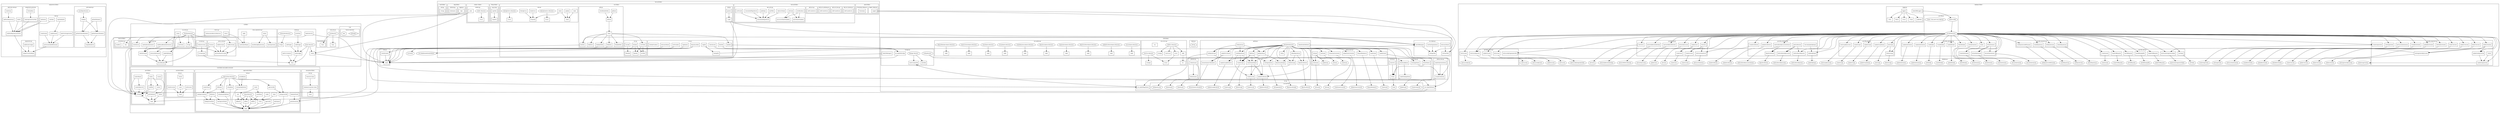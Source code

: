 digraph QuickFeed {
    node [shape = ellipse; fontname = "Sans 10"; fontsize = 10;];
    edge [fontname = "Sans 10"; fontsize = 9;];
    graph [fontname = "Sans 10"; fontsize = 10;];

    subgraph cluster_assignments {
        label = "assignments (folder)";

        subgraph cluster_assignments_parser_go {
            label = "assignments_parser.go";

            assignments_newAssignmentFromFile [label = "newAssignmentFromFile()";shape = box;];
            assignments_FixDeadline [label = "FixDeadline()";shape = box;];
            assignments_FixDeadline -> assignments_newAssignmentFromFile;
        }
        assignments_newAssignmentFromFile -> assignments_readTestsRepositoryContent;

        subgraph cluster_assignments_go {
            label = "assignments.go";

            assignments_UpdateFromTestsRepo [label = "UpdateFromTestsRepo()";shape = box;];
            assignments_buildDockerImage [label = "buildDockerImage()";shape = box;];
            assignments_buildDockerImage -> assignments_UpdateFromTestsRepo;
        }

        subgraph cluster_pull_request_go {
            label = "pull_request.go";

            assignments_countMap [label = "countMap (Receiver)";];
            assignments_countMap -> assignments_initialize;
            assignments_initialize [label = "initialize()";shape = box;];
            assignments_initialize -> {assignments_getNextTeacherReviewer assignments_getNextStudentReviewer};


            assignments_AssignReviewers [label = "AssignReviewers()";shape = box;];
            assignments_getNextReviewer [label = "getNextReviewer()";shape = box;];
            assignments_getNextReviewer -> {assignments_getNextTeacherReviewer assignments_getNextStudentReviewer};


            assignments_getNextTeacherReviewer [label = "getNextTeacherReviewer()";shape = box;];
            assignments_getNextTeacherReviewer -> assignments_AssignReviewers;
            assignments_getNextStudentReviewer [label = "getNextStudentReviewer()";shape = box;];
            assignments_getNextStudentReviewer -> assignments_AssignReviewers;
        }

        subgraph cluster_tasks_go {
            label = "tasks.go";

            assignments_taskName [label = "taskName()";shape = box;];
            assignments_newTask [label = "newTask()";shape = box;];
            assignments_tasksFromAssignments [label = "tasksFromAssignments()";shape = box;];
            assignments_tasksFromAssignments -> assignments_synchronizeTasksWithIssues;
            assignments_mapTasksByID [label = "mapTasksByID()";shape = box;];
            assignments_mapTasksByID -> assignments_updateIssues;
            assignments_synchronizeTasksWithIssues [label = "synchronizeTasksWithIssues()";shape = box;];
            assignments_createIssues [label = "createIssues()";shape = box;];
            assignments_createIssues -> assignments_synchronizeTasksWithIssues;
            assignments_updateIssues [label = "updateIssues()";shape = box;];
            assignments_updateIssues -> assignments_synchronizeTasksWithIssues;
        }
        assignments_synchronizeTasksWithIssues -> assignments_UpdateFromTestsRepo;
        assignments_newTask -> assignments_readTestsRepositoryContent;
        assignments_taskName -> assignments_readTestsRepositoryContent;

        subgraph cluster_walk_tests_repo_go {
            label = "walk_tests_repo.go";

            assignments_matchAny [label = "matchAny()";shape = box;];
            assignments_matchAny -> assignments_walkTestsRepository;
            assignments_match [label = "match()";shape = box;];
            assignments_match -> assignments_readTestsRepositoryContent;
            assignments_readTestsRepositoryContent [label = "readTestsRepositoryContent()";shape = box;];
            assignments_walkTestsRepository [label = "walkTestsRepository()";shape = box;];
            assignments_walkTestsRepository -> assignments_readTestsRepositoryContent;
        }
        assignments_readTestsRepositoryContent -> assignments_UpdateFromTestsRepo
    }

    subgraph cluster_ci {
        label = "ci (folder)";

        subgraph cluster_ci_go {
            label = "ci.go";

            subgraph cluster_runner_interface {
                label = "Runner (interface)";

                ci_Job [label = "Job (type)";shape = diamond;];
                ci_Run [label = "Run()";];
            }
        }

        subgraph cluster_clone_repositories_go {
            label = "clone_repositories.go";

            ci_cloneMissingRepositories [label = "cloneMissingRepositories()";shape = box;];
            ci_hasAssignment [label = "hasAssignment()";shape = box;];
            ci_scanStudentRepo [label = "scanStudentRepo()";shape = box;];
            ci_exists [label = "exists()";shape = box;];
            ci_exists -> ci_cloneMissingRepositories;
            ci_exists -> ci_hasAssignment;
            ci_walk [label = "walk()";shape = box;];
            ci_walk -> ci_scanStudentRepo;
        }

        subgraph cluster_docker_go {
            label = "docker.go";

            ci_Docker [label = "Docker (Receiver)";];
            ci_Docker -> {ci_Close ci_docker_Run ci_createImage};



            ci_NewDockerCI [label = "NewDockerCI()";shape = box;];
            ci_Close [label = "Close()";shape = box;];
            ci_docker_Run [label = "Run()";shape = box;];
            ci_createImage [label = "createImage()";shape = box;];
            ci_createImage -> ci_docker_Run;
            ci_waitForContainer [label = "waitForContainer()";shape = box;];
            ci_waitForContainer -> ci_docker_Run;
            ci_pullImage [label = "pullImage()";shape = box;];
            ci_pullImage -> ci_createImage;
            ci_buildImage [label = "buildImage()";shape = box;];
            ci_buildImage -> ci_createImage;
            ci_printInfo [label = "printInfo()";shape = box;];
            ci_printInfo -> ci_buildImage;
            ci_dockerJSON [label = "dockerJSON (Receiver)";];
            ci_dockerJSON -> ci_dockerJSON_String;
            ci_dockerJSON_String [label = "String()";shape = box;];
        }

        subgraph cluster_local_unix_go {
            label = "local_unix.go";

            ci_Local [label = "Local (Receiver)";];
            ci_Local -> ci_local_unix_Run;
            ci_local_unix_Run [label = "Run()";shape = box;];
        }

        subgraph cluster_local_windows_go {
            label = "local_windows.go";

            ci_Local [label = "Local (Receiver)";];
            ci_Local -> ci_local_windows_Run;
            ci_local_windows_Run [label = "Run()";shape = box;];
        }

        subgraph cluster_metrics_go {
            label = "metrics.go";

            ci_TestExecutionMetricsCollectors [label = "TestExecutionMetricsCollectors()";shape = box;];
            ci_timer [label = "timer()";shape = box;];
        }

        subgraph cluster_parse_script_go {
            label = "parse_script.go";

            ci_parseTestRunnerScript [label = "parseTestRunnerScript()";shape = box;];
            ci_loadRunScript [label = "loadRunScript()";shape = box;];
            ci_loadRunScript -> ci_parseTestRunnerScript;
            ci_parseRunScript [label = "loadRunScript()";shape = box;];
            ci_parseRunScript -> ci_parseTestRunnerScript;
            ci_EnvVars [label = "EnvVars()";shape = box;];
            ci_EnvVars -> ci_parseTestRunnerScript;
        }

        subgraph cluster_record_results_go {
            label = "record_results.go";

            ci_RecordResults [label = "RecordResults()";shape = box;];
            ci_previousSubmission [label = "previousSubmission()";shape = box;];
            ci_previousSubmission -> ci_RecordResults;
            ci_newSubmission [label = "newSubmission()";shape = box;];
            ci_newSubmission -> ci_RecordResults;
            ci_newManualReviewSubmission [label = "newManualReviewSubmission()";shape = box;];
            ci_newManualReviewSubmission -> ci_newSubmission;
            ci_newTestRunSubmission [label = "newTestRunSubmission()";shape = box;];
            ci_newTestRunSubmission -> ci_newSubmission;
            ci_updateSlipDays [label = "updateSlipDays()";shape = box;];
            ci_updateSlipDays -> ci_RecordResults;
            ci_GetOwners [label = "GetOwners()";shape = box;];
        }

        subgraph cluster_run_tests_go {
            label = "run_tests.go";

            ci_RunData [label = "RunData (Receiver)";];
            ci_RunData -> {ci_RunData_String};


            ci_RunData_String [label = "String()";shape = box;];
            ci_RunTests [label = "RunTests()";shape = box;];
            ci_clone [label = "clone()";shape = box;];
            ci_clone -> ci_RunTests;
        }
        ci_RunData -> {ci_parseTestRunnerScript ci_loadRunScript ci_RecordResults ci_previousSubmission ci_newSubmission ci_newManualReviewSubmission ci_newTestRunSubmission ci_updateSlipDays ci_GetOwners};




        ci_RunData_String -> ci_parseTestRunnerScript;

        subgraph cluster_truncate_go {
            label = "truncate.go";

            ci_truncateLog [label = "truncateLog()";shape = box;];
            ci_findScoreLines [label = "findScoreLines()";shape = box;];
            ci_findScoreLines -> ci_truncateLog;
        }
        ci_truncateLog -> ci_docker_Run;
    }
    // cluster_docker_go
    ci_NewDockerCI -> qcm_runTests;
    ci_NewDockerCI -> main;
    ci_Close -> main;

    // cluster_metrics_go
    ci_TestExecutionMetricsCollectors -> metrics_init;
    ci_timer -> ci_scanStudentRepo;

    // cluster_parse_script_go
    ci_EnvVars -> qcm_runTests;

    // cluster_run_tests_go
    ci_RunTests -> qcm_runTests;

    subgraph cluster_cmd {
        label = "cmd (folder) executable commands";

        subgraph cluster_anonymize {
            label = "anonymize (folder)";

            subgraph cluster_anonymize_main_go {
                label = "main.go";

                Statement [label = "Statement (class)";shape = box;];
                Statement -> DatabaseAnonymizer;
                DatabaseAnonymizer [label = "DatabaseAnonymizer (class)";shape = box;];
                DatabaseAnonymizer -> anonymize_main;

                anonymize_main [label = "main()";shape = box;];
            }
        }

        subgraph cluster_approvelist {
            label = "approvelist (folder)";

            subgraph cluster_approvelist_main_go {
                label = "main.go";

                NewQuickFeed [label = "NewQuickFeed()";shape = box;];
                NewQuickFeed -> approvelist_getSubmissions;
                approvelist_main [label = "main()";shape = box;];
                output [label = "output (Receiver)";];
                output -> {addFS addQF addBoth Print};
                newOutput [label = "newOutput()";shape = box;];
                newOutput -> approvelist_main;
                addFS [label = "addFS()";shape = box;];
                addFS -> approvelist_main;
                addQF [label = "addQF()";shape = box;];
                addQF -> approvelist_main;
                addBoth [label = "addBoth()";shape = box;];
                addBoth -> approvelist_main;
                Print [label = "Print()";shape = box;];
                Print -> approvelist_main;
                approved [label = "approved()";shape = box;];
                approved -> approvelist_main;
                head [label = "head()";shape = box;];
                head -> Print;
                out [label = "out()";shape = box;];
                out -> addFS;
                out -> addBoth;
                outNoRow [label = "outNoRow()";shape = box;];
                outNoRow -> addQF;
                mark [label = "mark()";shape = box;];
                mark -> out;
                mark -> outNoRow;
                Keys [label = "Keys()";shape = box;];
                Keys -> Print;
                approvelist_getSubmissions [label = "getSubmissions()";shape = box;];
                approvelist_getSubmissions -> approvelist_main;
                partialMatch [label = "partialMatch()";shape = box;];
                partialMatch -> lookupRowByName;
                fileName [label = "fileName()";shape = box;];
                fileName -> loadApproveSheet;
                fileName -> saveApproveSheet;
                approveSheet [label = "approveSheet (Receiver)";];
                approveSheet -> {fullName studentNum lookupStudentByRow lookupRow lookupRowByName setApproveCell approveCell};
                newApproveSheet [label = "newApproveSheet()";shape = box;];
                newApproveSheet -> loadApproveSheet;
                fullName [label = "fullName()";shape = box;];
                fullName -> newApproveSheet;
                fullName -> lookupStudentByRow;
                studentNum [label = "studentNum()";shape = box;];
                studentNum -> newApproveSheet;
                lookupStudentByRow [label = "lookupStudentByRow()";shape = box;];
                lookupStudentByRow -> approvelist_main;
                lookupRow [label = "lookupRow()";shape = box;];
                lookupRow -> approvelist_main;
                lookupRowByName [label = "lookupRowByName()";shape = box;];
                lookupRowByName -> approvelist_main;
                setApproveCell [label = "setApproveCell()";shape = box;];
                setApproveCell -> approvelist_main;
                approveCell [label = "approveCell()";shape = box;];
                approveCell -> setApproveCell;
                loadApproveSheet [label = "loadApproveSheet()";shape = box;];
                loadApproveSheet -> approvelist_main;
                saveApproveSheet [label = "saveApproveSheet()";shape = box;];
                saveApproveSheet -> approvelist_main;
            }
        }

        subgraph cluster_qcm {
            label = "qcm (folder)";

            subgraph cluster_qcm_main_go {
                label = "main.go";

                qcm_main [label = "main()";shape = box;];
                qcm_runTests [label = "runTests()";shape = box;];
                qcm_runTests -> qcm_main;
                qcm_runner [label = "runner()";shape = box;];
                qcm_runTests -> qcm_runTests;
                qcm_getSCMClient [label = "getSCMClient()";shape = box;];
                qcm_getSCMClient -> qcm_main;
                qcm_studentRepo [label = "studentRepo()";shape = box;];
                qcm_studentRepo -> {qcm_studentRepoUrl qcm_runTests};


                qcm_studentRepoUrl [label = "studentRepoUrl()";shape = box;];
                qcm_studentRepoUrl -> qcm_runTests;
                qcm_clone [label = "clone()";shape = box;];
                qcm_clone -> qcm_main;
                qcm_readFile [label = "readFile()";shape = box;];
                qcm_readFile -> qcm_runTests;
                qcm_exists [label = "exists()";shape = box;];
                qcm_exists -> qcm_main;
                qcm_check [label = "check()";shape = box;];
                qcm_check -> qcm_readFile;
                qcm_check -> qcm_clone;
                qcm_check -> qcm_getSCMClient;
                qcm_check -> qcm_runTests;
                qcm_check -> qcm_runTests;
            }
        }

        subgraph cluster_vercheck {
            label = "vercheck (folder)";

            subgraph cluster_vercheck_main_go {
                label = "main.go";

                vercheck_main [label = "main()";shape = box;];

                checkVersions [label = "checkVersions()";shape = box;];
                checkVersions -> vercheck_main;
                toolVersion [label = "toolVersion()";shape = box;];
                toolVersion -> vercheck_main;
                scan [label = "scan()";shape = box;];
                scan -> vercheck_main;
                vercheck_check [label = "check()";shape = box;];
                vercheck_check -> scan;
            }
        }
    }

    subgraph cluster_database {
        label = "database (folder)";

        subgraph cluster_logger_go {
            label = "logger.go";

            NewGORMLogger [label = "NewGORMLogger()";shape = box;];

            LogMode [label = "LogMode()";shape = box;];
            Info [label = "Info()";shape = box;];
            Warn [label = "Warn()";shape = box;];
            Error [label = "Error()";shape = box;];
            Trace [label = "Trace()";shape = box;];

            logger [label = "logger()";shape = box;];
            logger -> {LogMode Info Warn Error Trace};
        }

        subgraph cluster_gormdb_go {
            label = "gormdb.go";

            GormDB [label = "GormDB (Receiver)";];

            NewGormDB [label = "NewGormDB()";];
            NewGormDB -> GormDB;
            Close [label = "Close() - Only used in test_helper.go";];
        }
        NewGORMLogger -> NewGormDB;

        subgraph cluster_database_go {
            label = "database.go";

            database_CreateUser [label = "CreateUser()";];
            database_GetUserByRemoteIdentity [label = "GetUserByRemoteIdentity()";];
            database_GetUser [label = "GetUser()";];
            database_GetUserWithEnrollments [label = "GetUserWithEnrollments()";];
            database_GetUserByCourse [label = "GetUserByCourse()";];
            database_GetUsers [label = "GetUsers()";];
            database_UpdateUser [label = "UpdateUser()";];

            database_CreateCourse [label = "CreateCourse()";];
            database_GetCourse [label = "GetCourse()";];
            database_GetCourseByOrganizationID [label = "GetCourseByOrganizationID()";];
            database_GetCourses [label = "GetCourses()";];
            database_GetCoursesByUser [label = "GetCoursesByUser()";];
            database_GetCourseTeachers [label = "GetCourseTeachers()";];
            database_UpdateCourse [label = "UpdateCourse()";];

            database_CreateEnrollment [label = "CreateEnrollment()";];
            database_RejectEnrollment [label = "RejectEnrollment()";];
            database_UpdateEnrollment [label = "UpdateEnrollment()";];
            database_GetEnrollmentByCourseAndUser [label = "GetEnrollmentByCourseAndUser()";];
            database_GetEnrollmentsByCourse [label = "GetEnrollmentsByCourse()";];
            database_GetEnrollmentsByUser [label = "GetEnrollmentsByUser()";];

            database_CreateGroup [label = "CreateGroup()";];
            database_UpdateGroup [label = "UpdateGroup()";];
            database_UpdateGroupStatus [label = "UpdateGroupStatus()";];
            database_DeleteGroup [label = "DeleteGroup()";];
            database_GetGroup [label = "GetGroup()";];
            database_GetGroupsByCourse [label = "GetGroupsByCourse()";];

            database_CreateAssignment [label = "CreateAssignment()";];
            database_GetAssignment [label = "GetAssignment()";];
            database_GetAssignmentsByCourse [label = "GetAssignmentsByCourse()";];
            database_UpdateAssignments [label = "UpdateAssignments()";];
            database_CreateBenchmark [label = "CreateBenchmark()";];
            database_UpdateBenchmark [label = "UpdateBenchmark()";];
            database_DeleteBenchmark [label = "DeleteBenchmark()";];
            database_CreateCriterion [label = "CreateCriterion()";];
            database_UpdateCriterion [label = "UpdateCriterion()";];
            database_DeleteCriterion [label = "DeleteCriterion()";];

            database_CreateSubmission [label = "CreateSubmission()";];
            database_GetSubmission [label = "GetSubmission()";];
            database_GetLastSubmission [label = "GetLastSubmission()";];
            database_GetLastSubmissions [label = "GetLastSubmissions()";];
            database_GetSubmissions [label = "GetSubmissions()";];
            database_GetCourseSubmissions [label = "GetCourseSubmissions()";];
            database_UpdateSubmission [label = "UpdateSubmission()";];
            database_UpdateSubmissions [label = "UpdateSubmissions()";];
            database_GetReview [label = "GetReview()";];
            database_CreateReview [label = "CreateReview()";];
            database_UpdateReview [label = "UpdateReview()";];
            database_DeleteReview [label = "DeleteReview()";];
            database_GetBenchmarks [label = "GetBenchmarks()";];
            database_CreateRepository [label = "CreateRepository()";];
            database_GetRepositories [label = "GetRepositories()";];
            database_DeleteRepository [label = "DeleteRepository()";];
            database_GetRepositoriesWithIssues [label = "GetRepositoriesWithIssues()";];

            database_GetTasks [label = "GetTasks()";];
            database_CreateIssues [label = "CreateIssues()";];
            database_SynchronizeAssignmentTasks [label = "SynchronizeAssignmentTasks()";];
            database_CreatePullRequest [label = "CreatePullRequest()";];
            database_GetPullRequest [label = "GetPullRequest()";];
            database_HandleMergingPR [label = "HandleMergingPR()";];
            database_UpdatePullRequest [label = "UpdatePullRequest()";];

            database_UpdateSlipDays [label = "UpdateSlipDays()";];
        }

        // Internal connections via the GormDB and not the Database interface
        subgraph cluster_gormdb_user_go {
            label = "gormdb_user.go";

            _database_CreateUser [label = "CreateUser()";shape = box;];
            _database_GetUserByRemoteIdentity [label = "GetUserByRemoteIdentity()";shape = box;];
            _database_GetUser [label = "GetUser()";shape = box;];
            _database_GetUser -> {_database_CreateCourse _database_GetCourseTeachers};

            _database_GetUserWithEnrollments [label = "GetUserWithEnrollments()";shape = box;];
            _database_GetUserByCourse [label = "GetUserByCourse()";shape = box;];
            _database_GetUsers [label = "GetUsers()";shape = box;];
            _database_UpdateUser [label = "UpdateUser()";shape = box;];
            _database_UpdateUser -> _database_CreateUser;
        }

        subgraph cluster_gormdb_courses_go {
            label = "gormdb_courses.go";

            _database_CreateCourse [label = "CreateCourse()";shape = box;];
            _database_GetCourse [label = "GetCourse()";shape = box;];
            _database_GetCourseByOrganizationID [label = "GetCourseByOrganizationID()";shape = box;];
            _database_GetCourses [label = "GetCourses()";shape = box;];
            _database_GetCourses -> GetCoursesByUser;
            _database_GetCoursesByUser [label = "GetCoursesByUser()";shape = box;];
            _database_GetCourseTeachers [label = "GetCourseTeachers()";shape = box;];
            _database_UpdateCourse [label = "UpdateCourse()";shape = box;];
        }

        subgraph cluster_gormdb_enrollment_go {
            label = "gormdb_enrollment.go";

            _database_CreateEnrollment [label = "CreateEnrollment()";shape = box;];
            _database_RejectEnrollment [label = "RejectEnrollment()";shape = box;];
            _database_UpdateEnrollment [label = "UpdateEnrollment()";shape = box;];
            _database_GetEnrollmentByCourseAndUser [label = "GetEnrollmentByCourseAndUser()";shape = box;];
            _database_GetEnrollmentByCourseAndUser -> _database_RejectEnrollment;
            _database_GetEnrollmentsByCourse [label = "GetEnrollmentsByCourse()";shape = box;];
            _database_GetEnrollmentsByUser [label = "GetEnrollmentsByUser()";shape = box;];
            _database_getEnrollments [label = "getEnrollments()";shape = box;];
            _database_getEnrollments -> _database_GetEnrollmentsByUser;
            _database_getEnrollments -> _database_GetCoursesByUser;
            _database_getEnrollments -> _database_GetEnrollmentsByCourse;

            _database_UpdateSlipDays [label = "UpdateSlipDays()";shape = box;];
            internalUpdateSlipDays [label = "internalUpdateSlipDays()";shape = box;];
            internalUpdateSlipDays -> _database_UpdateSlipDays;
        }

        subgraph cluster_gormdb_group_go {
            label = "gormdb_group.go";

            _database_CreateGroup [label = "CreateGroup()";shape = box;];
            _database_UpdateGroup [label = "UpdateGroup()";shape = box;];
            _database_UpdateGroupStatus [label = "UpdateGroupStatus()";shape = box;];
            _database_DeleteGroup [label = "DeleteGroup()";shape = box;];
            _database_GetGroup [label = "GetGroup()";shape = box;];
            _database_GetGroup -> _database_DeleteGroup;
            _database_GetGroupsByCourse [label = "GetGroupsByCourse()";shape = box;];
        }

        subgraph cluster_gormdb_assignment_go {
            label = "gormdb_assignment.go";

            _database_CreateAssignment [label = "CreateAssignment()";shape = box;];
            _database_GetAssignment [label = "GetAssignment()";shape = box;];
            _database_GetAssignmentsByCourse [label = "GetAssignmentsByCourse()";shape = box;];
            _database_UpdateAssignments [label = "UpdateAssignments()";shape = box;];
            updateGradingCriteria [label = "updateGradingCriteria()";shape = box;];
            updateGradingCriteria -> _database_UpdateAssignments;
            assignment_database_check [label = "check()";shape = box;];
            assignment_database_check -> _database_UpdateAssignments;

            _database_GetCourseSubmissions [label = "GetCourseSubmissions()";shape = box;];
            _database_CreateBenchmark [label = "CreateBenchmark()";shape = box;];
            _database_UpdateBenchmark [label = "UpdateBenchmark()";shape = box;];
            _database_DeleteBenchmark [label = "DeleteBenchmark()";shape = box;];
            _database_CreateCriterion [label = "CreateCriterion()";shape = box;];
            _database_UpdateCriterion [label = "UpdateCriterion()";shape = box;];
            _database_DeleteCriterion [label = "DeleteCriterion()";shape = box;];
            _database_GetBenchmarks [label = "GetBenchmarks()";shape = box;];
            _database_GetBenchmarks -> _database_GetAssignmentsByCourse;
            _database_GetBenchmarks -> updateGradingCriteria;
        }
        _database_GetAssignmentsByCourse -> _database_SynchronizeAssignmentTasks;

        subgraph cluster_gormdb_submission_go {
            label = "gormdb_submission.go";

            _database_CreateSubmission [label = "CreateSubmission()";shape = box;];
            submission_database_check [label = "check()";shape = box;];
            submission_database_check -> _database_CreateSubmission;

            _database_GetSubmission [label = "GetSubmission()";shape = box;];
            _database_GetSubmission -> _database_GetLastSubmission;
            _database_GetSubmission -> _database_GetLastSubmissions;

            _database_GetLastSubmission [label = "GetLastSubmission()";shape = box;];
            _database_GetLastSubmissions [label = "GetLastSubmissions()";shape = box;];
            _database_GetSubmissions [label = "GetSubmissions()";shape = box;];
            _database_UpdateSubmission [label = "UpdateSubmission()";shape = box;];
            _database_UpdateSubmissions [label = "UpdateSubmissions()";shape = box;];
            _database_GetReview [label = "GetReview()";shape = box;];
            _database_CreateReview [label = "CreateReview()";shape = box;];
            _database_UpdateReview [label = "UpdateReview()";shape = box;];
            _database_DeleteReview [label = "DeleteReview()";shape = box;];
        }

        subgraph cluster_gormdb_repository_go {
            label = "gormdb_repository.go";

            _database_CreateRepository [label = "CreateRepository()";shape = box;];
            _database_GetRepositories [label = "GetRepositories()";shape = box;];
            _database_DeleteRepository [label = "DeleteRepository()";shape = box;];
            _database_GetRepositoriesWithIssues [label = "GetRepositoriesWithIssues()";shape = box;];
        }

        subgraph cluster_gormdb_tasks_go {
            label = "gormdb_tasks.go";

            _database_GetTasks [label = "GetTasks()";shape = box;];
            _database_CreateIssues [label = "CreateIssues()";shape = box;];
            _database_SynchronizeAssignmentTasks [label = "SynchronizeAssignmentTasks()";shape = box;];
            _database_CreatePullRequest [label = "CreatePullRequest()";shape = box;];
            _database_GetPullRequest [label = "GetPullRequest()";shape = box;];
            _database_HandleMergingPR [label = "HandleMergingPR()";shape = box;];
            _database_UpdatePullRequest [label = "UpdatePullRequest()";shape = box;];
        }
        // Following entries in the array is sorted by where the methods are in files
        GormDB -> {_database_CreateUser _database_GetUserByRemoteIdentity _database_GetUser _database_GetUserWithEnrollments _database_GetUserByCourse _database_GetUsers _database_UpdateUser _database_CreateCourse _database_GetCourse _database_GetCourseByOrganizationID _database_GetCourses _database_GetCoursesByUser _database_GetCourseTeachers _database_UpdateCourse _database_CreateEnrollment _database_RejectEnrollment _database_UpdateEnrollment _database_GetEnrollmentByCourseAndUser _database_GetEnrollmentsByCourse _database_GetEnrollmentsByUser _database_UpdateSlipDays _database_CreateGroup _database_UpdateGroup _database_UpdateGroupStatus _database_DeleteGroup _database_GetGroup _database_GetGroupsByCourse _database_CreateAssignment _database_GetAssignment _database_GetAssignmentsByCourse _database_UpdateAssignments updateGradingCriteria _database_GetCourseSubmissions _database_CreateBenchmark _database_UpdateBenchmark _database_DeleteBenchmark _database_CreateCriterion _database_UpdateCriterion _database_DeleteCriterion _database_GetBenchmarks _database_CreateSubmission submission_database_check _database_GetSubmission _database_GetLastSubmission _database_GetLastSubmissions _database_GetSubmissions _database_UpdateSubmission _database_UpdateSubmissions _database_GetReview _database_CreateReview _database_UpdateReview _database_DeleteReview _database_CreateRepository _database_GetRepositories _database_DeleteRepository _database_GetRepositoriesWithIssues _database_GetTasks _database_CreateIssues _database_SynchronizeAssignmentTasks _database_CreatePullRequest _database_GetPullRequest _database_HandleMergingPR _database_UpdatePullRequest};

        _database_CreateUser -> database_CreateUser;
        _database_GetUserByRemoteIdentity -> database_GetUserByRemoteIdentity;
        _database_GetUser -> database_GetUser;
        _database_GetUserWithEnrollments -> database_GetUserWithEnrollments;
        _database_GetUserByCourse -> database_GetUserByCourse;
        _database_GetUsers -> database_GetUsers;
        _database_UpdateUser -> database_UpdateUser;

        _database_CreateCourse -> database_CreateCourse;
        _database_GetCourse -> database_GetCourse;
        _database_GetCourseByOrganizationID -> database_GetCourseByOrganizationID;
        _database_GetCourses -> database_GetCourses;
        _database_GetCoursesByUser -> database_GetCoursesByUser;
        _database_GetCourseTeachers -> database_GetCourseTeachers;
        _database_UpdateCourse -> database_UpdateCourse;

        _database_CreateEnrollment -> database_CreateEnrollment;
        _database_RejectEnrollment -> database_RejectEnrollment;
        _database_UpdateEnrollment -> database_UpdateEnrollment;
        _database_GetEnrollmentByCourseAndUser -> database_GetEnrollmentByCourseAndUser;
        _database_GetEnrollmentsByCourse -> database_GetEnrollmentsByCourse;
        _database_GetEnrollmentsByUser -> database_GetEnrollmentsByUser;
        _database_UpdateSlipDays -> database_UpdateSlipDays;

        _database_CreateGroup -> database_CreateGroup;
        _database_UpdateGroup -> database_UpdateGroup;
        _database_UpdateGroupStatus -> database_UpdateGroupStatus;
        _database_DeleteGroup -> database_DeleteGroup;
        _database_GetGroup -> database_GetGroup;
        _database_GetGroupsByCourse -> database_GetGroupsByCourse;

        _database_CreateAssignment -> database_CreateAssignment;
        _database_GetAssignment -> database_GetAssignment;
        _database_GetAssignmentsByCourse -> database_GetAssignmentsByCourse;
        _database_UpdateAssignments -> database_UpdateAssignments;
        _database_GetCourseSubmissions -> database_GetCourseSubmissions;
        _database_CreateBenchmark -> database_CreateBenchmark;
        _database_UpdateBenchmark -> database_UpdateBenchmark;
        _database_DeleteBenchmark -> database_DeleteBenchmark;
        _database_CreateCriterion -> database_CreateCriterion;
        _database_UpdateCriterion -> database_UpdateCriterion;
        _database_DeleteCriterion -> database_DeleteCriterion;
        _database_GetBenchmarks -> database_GetBenchmarks;

        _database_CreateSubmission -> database_CreateSubmission;
        _database_GetSubmission -> database_GetSubmission;
        _database_GetLastSubmission -> database_GetLastSubmission;
        _database_GetLastSubmissions -> database_GetLastSubmissions;
        _database_GetSubmissions -> database_GetSubmissions;
        _database_UpdateSubmission -> database_UpdateSubmission;
        _database_UpdateSubmissions -> database_UpdateSubmissions;
        _database_GetReview -> database_GetReview;
        _database_CreateReview -> database_CreateReview;
        _database_UpdateReview -> database_UpdateReview;
        _database_DeleteReview -> database_DeleteReview;

        _database_CreateRepository -> database_CreateRepository;
        _database_GetRepositories -> database_GetRepositories;
        _database_DeleteRepository -> database_DeleteRepository;
        _database_GetRepositoriesWithIssues -> database_GetRepositoriesWithIssues;

        _database_GetTasks -> database_GetTasks;
        _database_CreateIssues -> database_CreateIssues;
        _database_SynchronizeAssignmentTasks -> database_SynchronizeAssignmentTasks;
        _database_CreatePullRequest -> database_CreatePullRequest;
        _database_GetPullRequest -> database_GetPullRequest;
        _database_HandleMergingPR -> database_HandleMergingPR;
        _database_UpdatePullRequest -> database_UpdatePullRequest;
    }

    subgraph cluster_internal {
        label = "internal (folder)";

        subgraph cluster_cert {
            label = "internal (folder)";

            subgraph cluster_add_cert_darwin_go {
                label = "add_cert_darwin.go";

                internal_darwin_AddTrustedCert [label = "AddTrustedCert()";shape = box;];
            }

            subgraph cluster_add_cert_linux_go {
                label = "add_cert_linux.go";

                internal_linux_AddTrustedCert [label = "AddTrustedCert()";shape = box;];
            }

            subgraph cluster_add_cert_windows_go {
                label = "add_cert_windows.go";

                internal_windows_AddTrustedCert [label = "AddTrustedCert()";shape = box;];
            }

            subgraph cluster_add_cert_go {
                label = "add_cert.go";

                // Logs and returns nil ??
                internal_AddTrustedCert [label = "AddTrustedCert()";shape = box;];
            }

            subgraph cluster_gen_certs_go {
                label = "gen_certs.go";

                internal_GenerateSelfSignedCert [label = "GenerateSelfSignedCert()";shape = box;];
                internal_generateKeys [label = "GenerateSelfSignedCert()";shape = box;];
                internal_generateKeys -> internal_GenerateSelfSignedCert;
                internal_certPeriod [label = "certPeriod()";shape = box;];
                internal_certPeriod -> internal_GenerateSelfSignedCert;
                internal_serverCertificateTemplate [label = "serverCertificateTemplate()";shape = box;];
                internal_caCertificateTemplate [label = "caCertificateTemplate()";shape = box;];
                internal_serialNumber [label = "serialNumber()";shape = box;];
                internal_serialNumber -> {internal_caCertificateTemplate internal_serverCertificateTemplate};
                internal_setHosts [label = "setHosts()";shape = box;];
                internal_setHosts -> {internal_caCertificateTemplate internal_serverCertificateTemplate};
                internal_makeCertificate [label = "makeCertificate()";shape = box;];
                internal_makeCertificate -> internal_GenerateSelfSignedCert;
                internal_savePEM [label = "savePEM()";shape = box;];
                internal_savePEM -> internal_GenerateSelfSignedCert;
                internal_publicKey [label = "publicKey()";shape = box;];
                internal_publicKey -> internal_GenerateSelfSignedCert;
            }
        }

        subgraph cluster_env {
            label = "env (folder)";

            subgraph cluster_cert_go {
                label = "cert.go";

                internal_Domain [label = "Domain()";shape = box;];
                internal_Domain -> {internal_CertFile internal_KeyFile};
                internal_Whitelist [label = "Whitelist()";shape = box;];
                internal_CertFile [label = "CertFile()";shape = box;];
                internal_KeyFile [label = "KeyFile()";shape = box;];
                internal_CertPath [label = "CertPath()";shape = box;];
                internal_CertPath -> {internal_CertFile internal_KeyFile};
                internal_IsLocal [label = "IsLocal()";shape = box;];
                internal_IsLocal -> internal_Whitelist;
            }

            subgraph cluster_load_go {
                label = "load.go";

                internal_Load [label = "Load()";shape = box;];
                internal_ignore [label = "ignore()";shape = box;];
                internal_ignore -> internal_Load;
            }

            subgraph cluster_path_go {
                label = "path.go";

                internal_Root [label = "Root()";shape = box;];
                internal_Root -> {internal_RootEnv internal_PublicEnv internal_PublicDir internal_DatabasePath internal_TestdataPath};
                internal_setRoot [label = "setRoot()";shape = box;];
                internal_setRoot -> internal_Root;
                internal_gitRoot [label = "gitRoot()";shape = box;];
                internal_gitRoot -> internal_setRoot;
                internal_checkModulePath [label = "checkModulePath()";shape = box;];
                internal_checkModulePath -> internal_setRoot;
                internal_RootEnv [label = "RootEn()";shape = box;];
                internal_PublicEnv [label = "PublicEnv()";shape = box;];
                internal_PublicDir [label = "PublicDir()";shape = box;];
                internal_DatabasePath [label = "DatabasePath()";shape = box;];
                internal_TestdataPath [label = "TestdataPath()";shape = box;];
            }
            internal_Root -> {internal_CertPath internal_AppKey};

            subgraph cluster_save_go {
                label = "save.go";

                internal_Prepared [label = "Prepared()";shape = box;];
                internal_Save [label = "Save()";shape = box;];
                internal_save_load [label = "load()";shape = box;];
                internal_save_load -> internal_Save;
                internal_update [label = "update()";shape = box;];
                internal_update -> internal_Save;
                internal_exists [label = "exists()";shape = box;];
                internal_exists -> {internal_Save internal_Prepared};
                internal_backupExistsError [label = "backupExistsError (Receiver)";];
                internal_ExistsError [label = "ExistsError()";shape = box;];
                internal_ExistsError -> internal_Prepared;
                internal_backupExistsError -> internal_backupExistsError_Error;
                internal_backupExistsError_Error [label = "Error()";shape = box;];
                internal_missingEnvError [label = "missingEnvError (Receiver)";];
                internal_missingEnvError -> internal_missingEnvError_Error;
                internal_MissingError [label = "MissingError()";shape = box;];
                internal_MissingError -> internal_Prepared;
                internal_missingEnvError_Error [label = "Error()";shape = box;];
            }

            subgraph cluster_scm_go {
                label = "scm.go";

                internal_ScmProvider [label = "ScmProvider()";shape = box;];
                internal_RepositoryPath [label = "RepositoryPath()";shape = box;];
                internal_ClientID [label = "ClientID()";shape = box;];
                internal_ClientSecret [label = "ClientSecret()";shape = box;];
                internal_AppID [label = "AppID()";shape = box;];
                internal_AppID -> internal_HasAppID;
                internal_AppKey [label = "AppKey()";shape = box;];
                internal_AppName [label = "AppName()";shape = box;];
                internal_GetAccessToken [label = "GetAccessToken()";shape = box;];
                internal_SetFakeProvider [label = "SetFakeProvider()";shape = box;];
                internal_HasAppID [label = "HasAppID()";shape = box;];
            }
        }

        subgraph cluster_fileop {
            label = "fileop (folder)";

            subgraph cluster_copy_dir_go {
                label = "copy_dir.go";

                internal_CopyDir [label = "CopyDir()";shape = box;];
                internal_copyFile [label = "copyFile()";shape = box;];
                internal_copyFile -> internal_CopyDir;
            }
        }

        subgraph cluster_multierr {
            label = "multierr (folder)";

            subgraph cluster_multierr_go {
                label = "multierr.go";

                internal_multiErr [label = "multiErr (Receiver)";];
                internal_multiErr -> internal_Error;
                internal_Error [label = "Error()";shape = box;];
                internal_Join [label = "Join()";shape = box;];
            }
        }

        subgraph cluster_qlog {
            label = "qlog (folder)";

            subgraph cluster_indented_go {
                label = "indented.go";

                internal_IndentJson [label = "IndentJson()";shape = box;];
            }

            subgraph cluster_logger_go {
                label = "logger.go";

                internal_Zap [label = "Zap()";shape = box;];
            }
        }

        subgraph cluster_qtest {
            label = "qtest (folder)";

            subgraph cluster_logger_helper_go {
                label = "logger_helper.go";

                internal_Logger [label = "Logger()";shape = box;];
            }

            subgraph cluster_timestamp_helper_go {
                label = "timestamp_helper.go";

                internal_Timestamp [label = "Timestamp()";shape = box;];
            }
        }

        subgraph cluster_rand {
            label = "rand (folder)";

            subgraph cluster_rand_go {
                label = "rand.go";

                internal_String [label = "String()";shape = box;];
            }
        }
    }
    // cluster_cert_go
    internal_Domain -> {main};

    // cluster_load_go
    internal_Load -> {main scm_GetSCMManager};

    // cluster_path_go
    internal_RootEnv -> {main scm_GetSCMManager};
    internal_PublicDir -> main;
    internal_DatabasePath -> main;

    // cluster_scm_go
    internal_ScmProvider -> {scm_NewSCMClient scm_newSCMAppClient};
    internal_RepositoryPath -> {qcm_main qf_CloneDir scm_NewMockedGithubSCMClient};
    internal_ClientID -> {scm_NewSCMConfig};
    internal_ClientSecret -> {scm_NewSCMConfig};
    internal_AppID -> {scm_NewSCMConfig};
    internal_AppKey -> {scm_NewSCMConfig};
    internal_AppName -> {checkDomain};
    internal_GetAccessToken -> {approvelist_getSubmissions};
    internal_HasAppID -> {scm_GetSCMManager};

    // cluster_multierr_go
    internal_Join -> {ci_Close};

    // cluster_logger_go
    internal_Zap -> {qcm_getSCMClient main};

    // cluster_logger_helper_go
    internal_Logger -> {scm_GetTestSCM scm_GetAppSCM};

    subgraph cluster_metrics {
        label = "metrics (folder)";

        subgraph cluster_prometheus_go {
            label = "prometheus.go";

            metrics_init [label = "init()";shape = box;];
            metrics_Handler [label = "Handler()";shape = box;];
        }
    }

    subgraph cluster_qf {
        label = "qf (folder)";

        subgraph cluster_assignment_go {
            label = "assignment.go";
        }
    }

    subgraph cluster_scm {
        label = "SCM (folder)";

        subgraph cluster_env_helper_go {
            label = "env_helper.go";

            scm_GetTestOrganization [label = "GetTestOrganization()";shape = box;];
            scm_GetTestOrganization -> scm_GetAppSCM;
            scm_GetTestSCM [label = "GetTestSCM()";shape = box;];
            scm_GetAccessToken [label = "GetAccessToken()";shape = box;];
            scm_GetAccessToken -> scm_GetTestSCM;
            scm_GetSCMManager [label = "GetSCMManager()";shape = box;];
            scm_GetSCMManager -> scm_GetAppSCM;
            scm_GetAppSCM [label = "GetAppSCM()";shape = box;];
        }

        subgraph cluster_fetcher_go {
            label = "fetcher.go";

            _scm_Clone [label = "Clone()";shape = box;];
            cloneUrl [label = "cloneUrl()";shape = box;];
            cloneUrl -> _scm_Clone;
        }
        _scm_Clone -> scm_Clone;

        subgraph cluster_github_app_go {
            label = "github_app.go";

            newGithubAppClient [label = "newGithubAppClient()";shape = box;];
            fetchInstallation [label = "fetchInstallation()";shape = box;];
            fetchInstallation -> newGithubAppClient;
            ExchangeToken [label = "ExchangeToken()";shape = box;];
            refreshToken [label = "refreshToken()";shape = box;];
        }
        newGithubAppClient -> scm_newSCMAppClient;
        ExchangeToken -> _scm_AcceptInvitations;
        refreshToken -> _scm_Clone;

        subgraph cluster_github_invite_go {
            label = "github_invite.go";

            newGithubInviteClient [label = "newGithubInviteClient()";shape = box;];
            newGithubInviteClient -> _scm_AcceptInvitations;
            _scm_AcceptInvitations [label = "AcceptInvitations()";shape = box;];
        }
        _scm_AcceptInvitations -> scm_AcceptInvitations;

        subgraph cluster_github_issues_go {
            label = "github_issues.go";

            _scm_CreateIssue [label = "CreateIssue()";shape = box;];
            _scm_UpdateIssue [label = "UpdateIssue()";shape = box;];
            _scm_GetIssue [label = "GetIssue()";shape = box;];
            _scm_GetIssues [label = "GetIssues()";shape = box;];
            _scm_CreateIssueComment [label = "CreateIssueComment()";shape = box;];
            _scm_UpdateIssueComment [label = "UpdateIssueComment()";shape = box;];
            _scm_RequestReviewers [label = "RequestReviewers()";shape = box;];
            toIssue [label = "toIssue()";shape = box;];
            toIssue -> CreateIssue;
            toIssue -> UpdateIssue;
            toIssue -> GetIssue;
            toIssue -> _scm_GetIssues;
        }
        _scm_CreateIssue -> scm_CreateIssue;
        _scm_UpdateIssue -> scm_UpdateIssue;
        _scm_GetIssue -> scm_GetIssue;
        _scm_GetIssues -> scm_GetIssues;
        _scm_CreateIssueComment -> scm_CreateIssueComment;
        _scm_UpdateIssueComment -> scm_UpdateIssueComment;
        _scm_RequestReviewers -> scm_RequestReviewers;

        subgraph cluster_github_go {
            label = "github.go";

            GithubSCM [label = "GithubSCM (Receiver)";];
            GithubSCM -> {_scm_Clone refreshToken _scm_AcceptInvitations _scm_GetOrganization _scm_GetRepositories _scm_RepositoryIsEmpty _scm_CreateCourse _scm_UpdateEnrollment _scm_RejectEnrollment _scm_DemoteTeacherToStudent _scm_CreateGroup _scm_UpdateGroupMembers _scm_DeleteGroup getRepository createRepository deleteRepository createStudentRepo updatePermission addUser Client _scm_CreateIssue _scm_UpdateIssue _scm_GetIssue _scm_GetIssues _scm_CreateIssueComment _scm_UpdateIssueComment _scm_RequestReviewers};
            NewGithubSCMClient [label = "NewGithubSCMClient()";shape = box;];
            _scm_GetOrganization [label = "GetOrganization()";shape = box;];
            _scm_GetRepositories [label = "GetRepositories()";shape = box;];
            _scm_GetRepositories -> _scm_GetOrganization;
            _scm_RepositoryIsEmpty [label = "RepositoryIsEmpty()";shape = box;];
            _scm_CreateCourse [label = "CreateCourse()";shape = box;];
            _scm_UpdateEnrollment [label = "UpdateEnrollment()";shape = box;];
            _scm_RejectEnrollment [label = "RejectEnrollment()";shape = box;];
            _scm_DemoteTeacherToStudent [label = "DemoteTeacherToStudent()";shape = box;];
            _scm_CreateGroup [label = "CreateGroup()";shape = box;];
            _scm_UpdateGroupMembers [label = "UpdateGroupMembers()";shape = box;];
            _scm_DeleteGroup [label = "DeleteGroup()";shape = box;];
            getRepository [label = "getRepository()";shape = box;];
            getRepository -> _scm_RepositoryIsEmpty;
            getRepository -> _scm_CreateGroup;
            createRepository [label = "createRepository()";shape = box;];
            createRepository -> _scm_CreateCourse;
            createRepository -> _scm_CreateGroup;
            createRepository -> createStudentRepo;
            deleteRepository [label = "deleteRepository()";shape = box;];
            deleteRepository -> _scm_RejectEnrollment;
            deleteRepository -> _scm_DeleteGroup;
            createStudentRepo [label = "createStudentRepo()";shape = box;];
            createStudentRepo -> _scm_CreateCourse;
            createStudentRepo -> _scm_UpdateEnrollment;
            updatePermission [label = "updatePermission()";shape = box;];
            updatePermission -> _scm_UpdateEnrollment;
            updatePermission -> _scm_DemoteTeacherToStudent;
            addUser [label = "addUser()";shape = box;];
            addUser -> _scm_UpdateEnrollment;
            addUser -> _scm_CreateGroup;
            addUser -> _scm_UpdateGroupMembers;
            addUser -> createStudentRepo;
            Client [label = "Client()";shape = box;];
            toRepository [label = "toRepository()";shape = box;];
            toRepository -> _scm_GetRepositories;
            toRepository -> getRepository;
            toRepository -> createRepository;
        }
        NewGithubSCMClient -> scm_NewSCMClient;
        _scm_GetOrganization -> scm_GetOrganization;
        _scm_GetRepositories -> scm_GetRepositories;
        _scm_RepositoryIsEmpty -> scm_RepositoryIsEmpty;
        _scm_CreateCourse -> scm_CreateCourse;
        _scm_UpdateEnrollment -> scm_UpdateEnrollment;
        _scm_RejectEnrollment -> scm_RejectEnrollment;
        _scm_DemoteTeacherToStudent -> scm_DemoteTeacherToStudent;
        _scm_CreateGroup -> scm_CreateGroup;
        _scm_UpdateGroupMembers -> scm_UpdateGroupMembers;
        _scm_DeleteGroup -> scm_DeleteGroup;

        subgraph cluster_githubv4_go {
            label = "githubv4.go";

            _scm_DeleteIssue [label = "DeleteIssue()";shape = box;];
            _scm_DeleteIssue -> _scm_DeleteIssues;
            _scm_DeleteIssues [label = "DeleteIssues()";shape = box;];
        }
        _scm_DeleteIssue -> scm_DeleteIssue;
        _scm_DeleteIssues -> scm_DeleteIssues;

        subgraph cluster_helper_go {
            label = "helper.go";

            isDirty [label = "isDirty()";];
        }

        subgraph cluster_manager_go {
            label = "manager.go";

            scm_Manager [label = "Manager (Receiver)";];
            scm_Manager -> GetOrCreateSCM;
            scm_Manager -> GetSCM;

            scm_Config [label = "Config (Receiver)";];
            scm_Config -> ExchangeToken;
            scm_Config -> fetchInstallation;

            scm_NewSCMConfig [label = "scm_NewSCMConfig()";shape = box;];
            NewSCMManager [label = "NewSCMManager()";shape = box;];

            GetOrCreateSCM [label = "GetOrCreateSCM()";shape = box;];
            GetSCM [label = "GetSCM()";shape = box;];
        }

        subgraph cluster_scm_errors_go {
            label = "scm_errors.go";

            SCMError [label = "SCMError (Receiver)";];
            SCMError -> SCMError_add;
            SCMError -> SCMError_Error;
            SCMError -> SCMError_Unwrap;
            SCMError -> SCMError_UserError;

            UserError [label = "UserError (Receiver)";];
            UserError -> scm_UserError_Error;
            UserError -> scm_UserError_Unwrap;
            scm_UserError_Error [label = "Error()";shape = box;];
            scm_UserError_Unwrap [label = "Unwrap()";shape = box;];

            UserError_m [label = "m()";shape = box;];
            scm_errors_E [label = "E()";shape = box;];

            SCMError_add [label = "add()";shape = box;];
            SCMError_add -> scm_errors_E;
            SCMError_Error [label = "Error()";shape = box;];
            SCMError_Error -> scm_UserError_Error;
            SCMError_Unwrap [label = "Unwrap()";shape = box;];
            SCMError_UserError [label = "UserError()";shape = box;];
        }

        subgraph cluster_scm_options_go {
            label = "scm_options.go";

            CourseOptions [label = "CourseOptions (Receiver)";];
            CourseOptions -> CourseOptions_valid;
            CourseOptions_valid [label = "valid()";shape = box;];

            UpdateEnrollmentOptions [label = "UpdateEnrollmentOptions (Receiver)";];
            UpdateEnrollmentOptions -> UpdateEnrollmentOptions_valid;
            UpdateEnrollmentOptions_valid [label = "valid()";shape = box;];

            RejectEnrollmentOptions [label = "RejectEnrollmentOptions (Receiver)";];
            RejectEnrollmentOptions -> RejectEnrollmentOptions_valid;
            RejectEnrollmentOptions_valid [label = "valid()";shape = box;];

            OrganizationOptions [label = "OrganizationOptions (Receiver)";];
            OrganizationOptions -> OrganizationOptions_valid;
            OrganizationOptions_valid [label = "valid()";shape = box;];

            RepositoryOptions [label = "RepositoryOptions (Receiver)";];
            RepositoryOptions -> RepositoryOptions_valid;
            RepositoryOptions_valid [label = "valid()";shape = box;];

            CreateRepositoryOptions [label = "CreateRepositoryOptions (Receiver)";];
            CreateRepositoryOptions -> CreateRepositoryOptions_valid;
            CreateRepositoryOptions_valid [label = "valid()";shape = box;];

            GroupOptions [label = "GroupOptions (Receiver)";];
            GroupOptions -> GroupOptions_valid;
            GroupOptions_valid [label = "valid()";shape = box;];

            IssueOptions [label = "IssueOptions (Receiver)";];
            IssueOptions -> IssueOptions_valid;
            IssueOptions_valid [label = "valid()";shape = box;];

            IssueCommentOptions [label = "IssueCommentOptions (Receiver)";];
            IssueCommentOptions -> IssueCommentOptions_valid;
            IssueCommentOptions_valid [label = "valid()";shape = box;];

            RequestReviewersOptions [label = "RequestReviewersOptions (Receiver)";];
            RequestReviewersOptions -> RequestReviewersOptions_valid;
            RequestReviewersOptions_valid [label = "valid()";shape = box;];
        }

        subgraph cluster_scm_go {
            label = "scm.go";

            subgraph cluster_scm_interface {
                label = "scm interface";

                scm_GetOrganization [label = "GetOrganization()";];
                scm_GetRepositories [label = "GetRepositories()";];
                scm_RepositoryIsEmpty [label = "RepositoryIsEmpty()";];
                scm_CreateCourse [label = "CreateCourse()";];
                scm_UpdateEnrollment [label = "UpdateEnrollment()";];
                scm_RejectEnrollment [label = "RejectEnrollment()";];
                scm_DemoteTeacherToStudent [label = "DemoteTeacherToStudent()";];
                scm_CreateGroup [label = "CreateGroup()";];
                scm_UpdateGroupMembers [label = "UpdateGroupMembers()";];
                scm_DeleteGroup [label = "DeleteGroup()";];

                scm_Clone [label = "Clone()";];

                scm_AcceptInvitations [label = "AcceptInvitations()";];

                scm_CreateIssue [label = "CreateIssue()";];
                scm_UpdateIssue [label = "UpdateIssue()";];
                scm_GetIssue [label = "GetIssue()";];
                scm_GetIssues [label = "GetIssues()";];
                scm_DeleteIssue [label = "DeleteIssue()";];
                scm_DeleteIssues [label = "DeleteIssues()";];
                scm_CreateIssueComment [label = "CreateIssueComment()";];
                scm_UpdateIssueComment [label = "UpdateIssueComment()";];
                scm_RequestReviewers [label = "RequestReviewers()";];
            }

            scm_NewSCMClient [label = "scm_NewSCMClient()";shape = box;];
            scm_newSCMAppClient [label = "scm_newSCMAppClient()";shape = box;];
        }
        scm_NewSCMClient -> qcm_getSCMClient;
        scm_newSCMAppClient -> GetOrCreateSCM;
    }
    scm_NewSCMConfig -> main;
    NewSCMManager -> main;

    subgraph cluster_main_go {
        label = "main.go";

        main [label = "main()";shape = box;];
        checkDomain [label = "checkDomain()";shape = box;];
        checkDomain -> main;
    }
}

